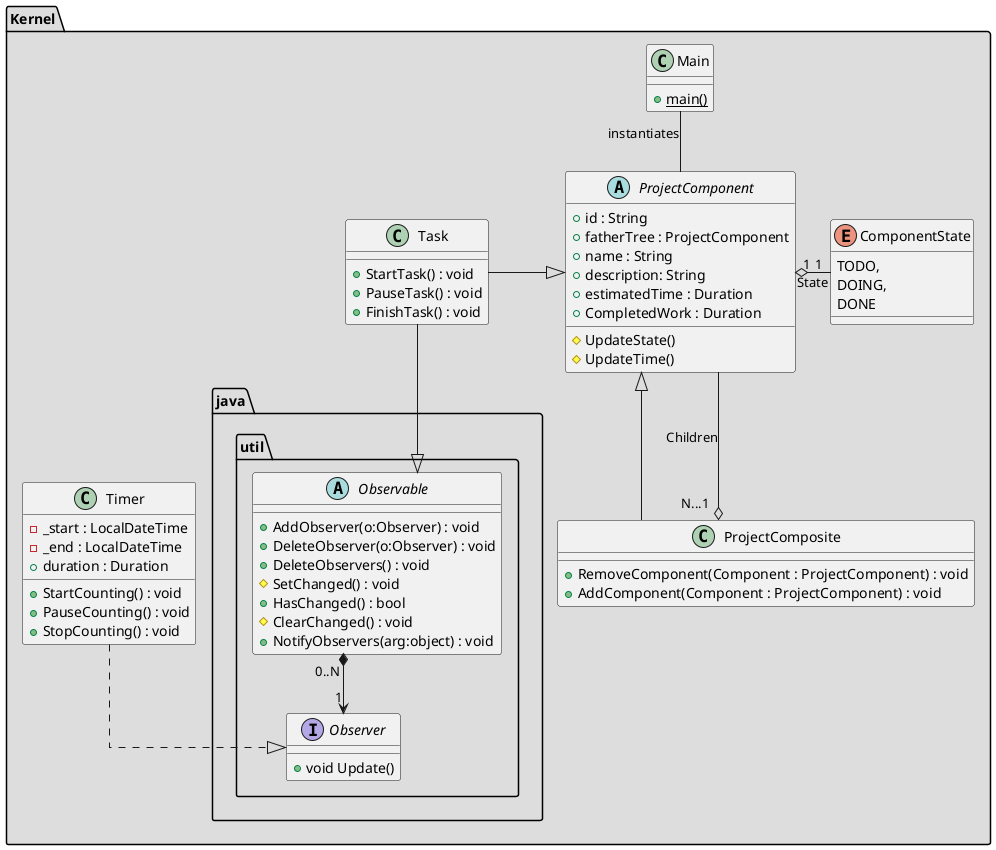 @startuml

skinparam linetype ortho

/' Tests '/
/' package "Testing" #DDDDDD {
      class MainTests {
      }
      Abstract IProject {
      }
      class ProjectTests {
      }
      class TaskTests {
      }
} '/


/' Back End '/
package "Kernel" #DDDDDD {
  class Main {
    +{static}main()
  }

  Abstract ProjectComponent {
      +id : String
      +fatherTree : ProjectComponent
      +name : String
      +description: String
      +estimatedTime : Duration
      +CompletedWork : Duration
      #UpdateState()
      #UpdateTime()
  }

  class ProjectComposite {
     +RemoveComponent(Component : ProjectComponent) : void
     +AddComponent(Component : ProjectComponent) : void
   }

  class Task {
    +StartTask() : void
    +PauseTask() : void
    +FinishTask() : void
/'    +startTime: DateTime
    +finishTime: DateTime'/
  }

  enum ComponentState {
    TODO,
    DOING,
    DONE
  }

  class Timer {
    -_start : LocalDateTime
    -_end : LocalDateTime
    +duration : Duration
    +StartCounting() : void
    +PauseCounting() : void
    +StopCounting() : void
  }

  package "java.util"
  {
      abstract Observable {
        +AddObserver(o:Observer) : void
        +DeleteObserver(o:Observer) : void
        +DeleteObservers() : void
        #SetChanged() : void
        +HasChanged() : bool
        #ClearChanged() : void
        +NotifyObservers(arg:object) : void
      }
      interface Observer
      {
           +void Update()
      }
      Observable "0..N" *--> "1" Observer
  }

}

/' Relationship '/
  Task -right-|> ProjectComponent
  ProjectComponent "1" o-right- "1" ComponentState : State
  ProjectComponent <|-- ProjectComposite
  ProjectComponent --o "N...1" ProjectComposite : Children
  Task --|> Observable
  Timer ..|> Observer
  Main -- ProjectComponent: "instantiates"

@enduml
